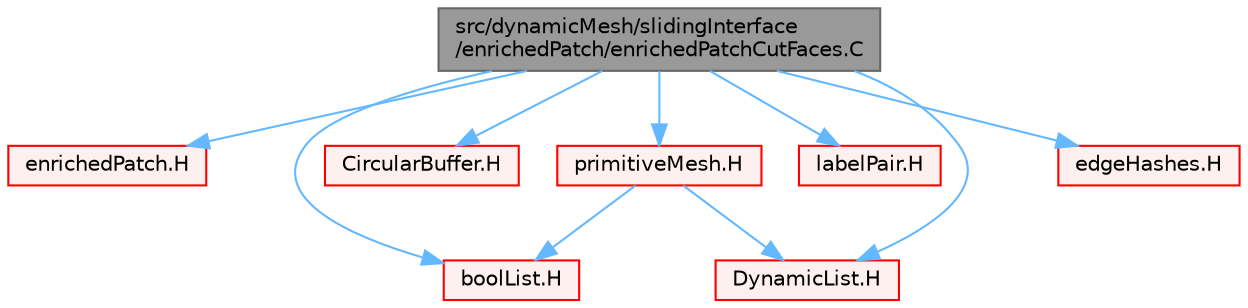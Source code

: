 digraph "src/dynamicMesh/slidingInterface/enrichedPatch/enrichedPatchCutFaces.C"
{
 // LATEX_PDF_SIZE
  bgcolor="transparent";
  edge [fontname=Helvetica,fontsize=10,labelfontname=Helvetica,labelfontsize=10];
  node [fontname=Helvetica,fontsize=10,shape=box,height=0.2,width=0.4];
  Node1 [id="Node000001",label="src/dynamicMesh/slidingInterface\l/enrichedPatch/enrichedPatchCutFaces.C",height=0.2,width=0.4,color="gray40", fillcolor="grey60", style="filled", fontcolor="black",tooltip="Calculating cut faces of the enriched patch, together with the addressing into master and slave patch..."];
  Node1 -> Node2 [id="edge1_Node000001_Node000002",color="steelblue1",style="solid",tooltip=" "];
  Node2 [id="Node000002",label="enrichedPatch.H",height=0.2,width=0.4,color="red", fillcolor="#FFF0F0", style="filled",URL="$enrichedPatch_8H.html",tooltip=" "];
  Node1 -> Node88 [id="edge2_Node000001_Node000088",color="steelblue1",style="solid",tooltip=" "];
  Node88 [id="Node000088",label="boolList.H",height=0.2,width=0.4,color="red", fillcolor="#FFF0F0", style="filled",URL="$boolList_8H.html",tooltip=" "];
  Node1 -> Node219 [id="edge3_Node000001_Node000219",color="steelblue1",style="solid",tooltip=" "];
  Node219 [id="Node000219",label="CircularBuffer.H",height=0.2,width=0.4,color="red", fillcolor="#FFF0F0", style="filled",URL="$CircularBuffer_8H.html",tooltip=" "];
  Node1 -> Node160 [id="edge4_Node000001_Node000160",color="steelblue1",style="solid",tooltip=" "];
  Node160 [id="Node000160",label="DynamicList.H",height=0.2,width=0.4,color="red", fillcolor="#FFF0F0", style="filled",URL="$DynamicList_8H.html",tooltip=" "];
  Node1 -> Node118 [id="edge5_Node000001_Node000118",color="steelblue1",style="solid",tooltip=" "];
  Node118 [id="Node000118",label="labelPair.H",height=0.2,width=0.4,color="red", fillcolor="#FFF0F0", style="filled",URL="$labelPair_8H.html",tooltip=" "];
  Node1 -> Node221 [id="edge6_Node000001_Node000221",color="steelblue1",style="solid",tooltip=" "];
  Node221 [id="Node000221",label="primitiveMesh.H",height=0.2,width=0.4,color="red", fillcolor="#FFF0F0", style="filled",URL="$primitiveMesh_8H.html",tooltip=" "];
  Node221 -> Node160 [id="edge7_Node000221_Node000160",color="steelblue1",style="solid",tooltip=" "];
  Node221 -> Node88 [id="edge8_Node000221_Node000088",color="steelblue1",style="solid",tooltip=" "];
  Node1 -> Node243 [id="edge9_Node000001_Node000243",color="steelblue1",style="solid",tooltip=" "];
  Node243 [id="Node000243",label="edgeHashes.H",height=0.2,width=0.4,color="red", fillcolor="#FFF0F0", style="filled",URL="$edgeHashes_8H.html",tooltip=" "];
}

